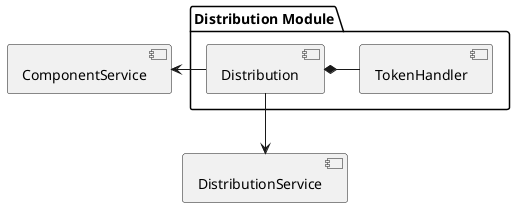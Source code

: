 @startuml

package "Distribution Module" as DistributionModule {
  [Distribution] as distribution
  [TokenHandler] as th
}

[ComponentService] as componentS
[DistributionService] as distributionS

componentS <- distribution

distribution --> distributionS
distribution *- th

@enduml